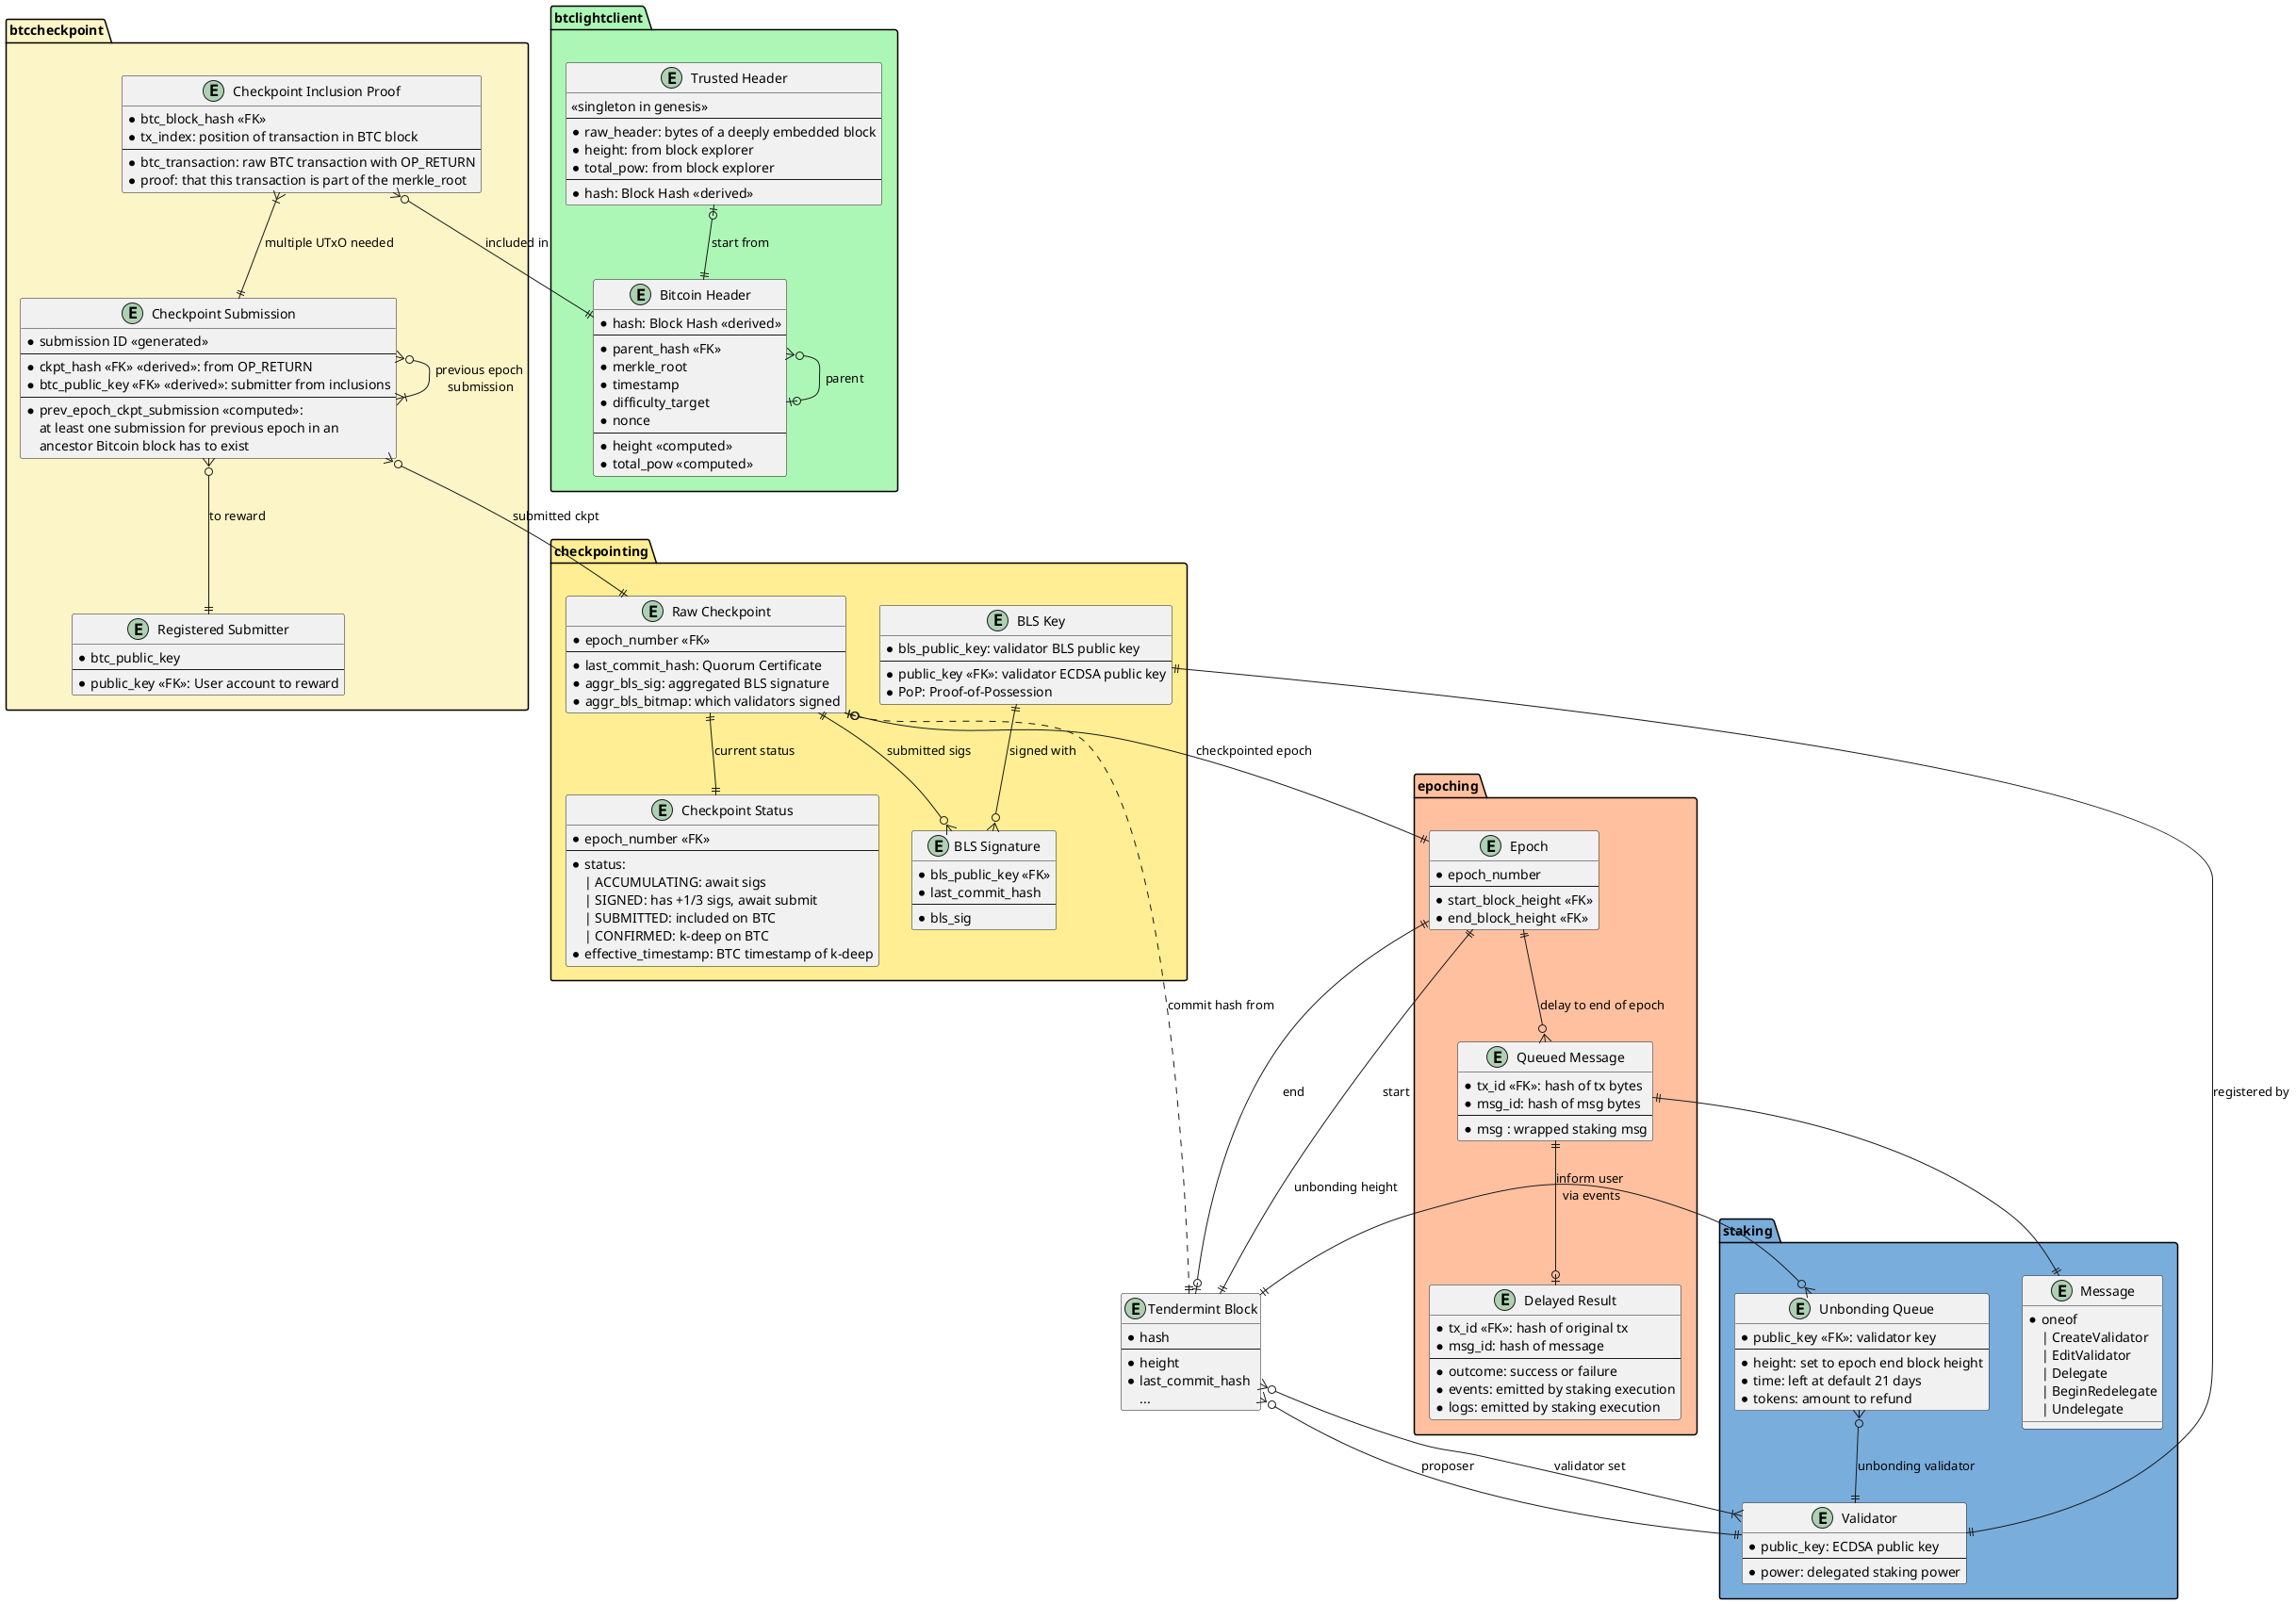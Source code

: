 
@startuml Database Schema

entity "Tendermint Block" as block {
  * hash
  --
  * height
  * last_commit_hash
  ...
}

package "staking" #79ADDC {
  entity "Message" as staking_msg {
    * oneof
    | CreateValidator
    | EditValidator
    | Delegate
    | BeginRedelegate
    | Undelegate
  }

  entity "Validator" as validator {
    * public_key: ECDSA public key
    --
    * power: delegated staking power
  }

  entity "Unbonding Queue" as unbonding_queue {
    * public_key <<FK>>: validator key
    --
    * height: set to epoch end block height
    * time: left at default 21 days
    * tokens: amount to refund
  }
}

package "epoching" #FFC09F {
  entity "Epoch" as epoch {
    * epoch_number
    --
    * start_block_height <<FK>>
    * end_block_height <<FK>>
  }
  entity "Queued Message" as queued_msg {
    * tx_id <<FK>>: hash of tx bytes
    * msg_id: hash of msg bytes
    --
    * msg : wrapped staking msg
  }
  entity "Delayed Result" as delayed_result {
    * tx_id <<FK>>: hash of original tx
    * msg_id: hash of message
    --
    * outcome: success or failure
    * events: emitted by staking execution
    * logs: emitted by staking execution
  }
}


package "checkpointing" #FFEE93 {
  entity "Raw Checkpoint" as raw_ckpt {
    * epoch_number <<FK>>
    --
    * last_commit_hash: Quorum Certificate
    * aggr_bls_sig: aggregated BLS signature
    * aggr_bls_bitmap: which validators signed
  }

  entity "Checkpoint Status" as ckpt_status {
    * epoch_number <<FK>>
    --
    * status:
      | ACCUMULATING: await sigs
      | SIGNED: has +1/3 sigs, await submit
      | SUBMITTED: included on BTC
      | CONFIRMED: k-deep on BTC
    * effective_timestamp: BTC timestamp of k-deep
  }

  entity "BLS Key" as bls_key {
    * bls_public_key: validator BLS public key
    --
    * public_key <<FK>>: validator ECDSA public key
    * PoP: Proof-of-Possession
  }

  entity "BLS Signature" as bls_sig {
    * bls_public_key <<FK>>
    * last_commit_hash
    --
    * bls_sig
  }
}

package "btccheckpoint" #FCF5C7 {
  entity "Registered Submitter" as ckpt_submitter {
    * btc_public_key
    --
    * public_key <<FK>>: User account to reward
  }

  entity "Checkpoint Submission" as ckpt_submission {
    * submission ID <<generated>>
    --
    * ckpt_hash <<FK>> <<derived>>: from OP_RETURN
    * btc_public_key <<FK>> <<derived>>: submitter from inclusions
    --
    * prev_epoch_ckpt_submission <<computed>>:
      at least one submission for previous epoch in an
      ancestor Bitcoin block has to exist
  }

  entity "Checkpoint Inclusion Proof" as ckpt_inclusion {
    * btc_block_hash <<FK>>
    * tx_index: position of transaction in BTC block
    --
    * btc_transaction: raw BTC transaction with OP_RETURN
    * proof: that this transaction is part of the merkle_root
  }
}

package "btclightclient" #ADF7B6 {
  entity "Bitcoin Header" as btc_header {
    * hash: Block Hash <<derived>>
    --
    * parent_hash <<FK>>
    * merkle_root
    * timestamp
    * difficulty_target
    * nonce
    --
    * height <<computed>>
    * total_pow <<computed>>
  }

  entity "Trusted Header" as btc_trusted {
    <<singleton in genesis>>
    --
    * raw_header: bytes of a deeply embedded block
    * height: from block explorer
    * total_pow: from block explorer
    --
    * hash: Block Hash <<derived>>
  }
}

block }o--|{ validator : validator set
block }o--|| validator : proposer

epoch ||--o{ queued_msg : delay to end of epoch
epoch ||--|| block : start
epoch ||--o| block : end

queued_msg ||--|| staking_msg
queued_msg ||--o| delayed_result : inform user \nvia events

unbonding_queue }o--|| block : unbonding height
unbonding_queue }o--|| validator : unbonding validator

raw_ckpt |o--|| epoch : checkpointed epoch
raw_ckpt |o..|| block : commit hash from
raw_ckpt ||--|| ckpt_status : current status
raw_ckpt ||--o{ bls_sig : submitted sigs

bls_key ||--o{ bls_sig : signed with
bls_key ||--|| validator : registered by

ckpt_submission }o--|| raw_ckpt : submitted ckpt
ckpt_submission }o--|| ckpt_submitter : to reward
ckpt_submission }o--|{ ckpt_submission : previous epoch\n submission

ckpt_inclusion }|--|| ckpt_submission : multiple UTxO needed
ckpt_inclusion }o--|| btc_header : included in

btc_header }o--o| btc_header : parent
btc_trusted |o--|| btc_header : start from

@enduml
